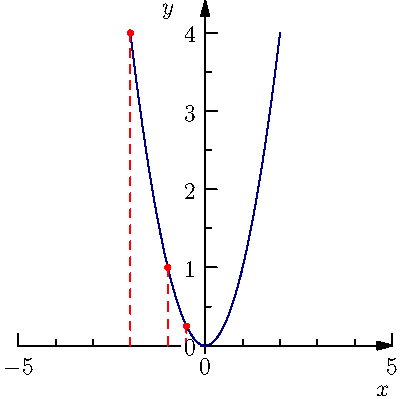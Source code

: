 usepackage("amsmath");

texpreamble("
\newcommand{\RR}{\mathbb{R}}
\newcommand{\QQ}{\mathbb{Q}}
\newcommand{\NN}{\mathbb{N}}
\newcommand{\ZZ}{\mathbb{Z}}
\newcommand{\CC}{\mathbb{C}}
\renewcommand{\th}{\text{th}}
\newcommand{\grad}{\nabla}
\newcommand{\curl}{\nabla\times}
\newcommand{\curlt}{\operatorname{curl}}
\renewcommand{\div}{\nabla\cdot}
\newcommand{\divt}{\operatorname{div}}
\newcommand{\del}{\nabla}
\newcommand{\vecm}[1]{\bm{#1}}
\newcommand{\vb}[1]{\mathbf{#1}}
\newcommand{\Sum}[2]{\sum_{#1}^{#2}}
\newcommand{\Int}[2]{\int_{#1}^{#2}}
\newcommand{\limit}[2]{\lim_{#1\to#2}}
\newcommand{\Laplace}[1]{\mathcal{L}\set*{#1}}
\newcommand{\iLaplace}[1]{\mathcal{L}^{-1}\set*{#1}}
\newcommand{\dv}[3][]{\dfrac{d^{#1} #2}{d #3^{#1}}}
\newcommand{\pdv}[3][]{\dfrac{\partial^{#1} #2}{\partial #3^{#1}}}
\newcommand{\dd}[2][]{\, d^{#1} #2\ }
\newcommand{\abs}[1]{\left| #1 \right|}
\newcommand{\norm}[1]{\left\| #1 \right\|}
\newcommand{\dotprod}[1]{\left\langle #1 \right\rangle}
\newcommand{\set}[1]{\left\{ #1 \right\}}
\newcommand{\brackets}[1]{\left[ #1 \right]}
\newcommand{\parens}[1]{\left( #1 \right)}
\newcommand{\qq}[1]{\quad\text{#1}\quad}
\newcommand{\ivec}[1]{
\renewcommand{\arraystretch}{.8}
\begin{bmatrix}#1\end{bmatrix}
}
\newcommand{\proj}[2]{\operatorname{proj}_{#1} #2}
\newcommand{\erf}[1]{\operatorname{erf} #1}
\newcommand{\dr}{\cdot d\vb{r}}
\newcommand{\dn}{\cdot\vb{n}\,ds}
\newcommand{\lt}{<}
\newcommand{\gt}{>}
\newcommand{\amp}{&}
");


                        import graph;
                        size(200,IgnoreAspect);

                        real f(real x) {return x^2;}

                        draw(graph(f,-2,2), deepblue);

                        dot((-2,f(-2)), red);
                        draw((-2,0)--(-2,f(-2)), red+dashed);
                        dot((-1,f(-1)), red);
                        draw((-1,0)--(-1,f(-1)), red+dashed);
                        dot((-.5,f(-.5)), red);
                        draw((-.5,0)--(-.5,f(-.5)), red+dashed);

                        yaxis("$y$",ymin=-.1,ymax=f(2.1),RightTicks(Label(Fill(white))),EndArrow);
                        xaxis("$x$",xmin=-5,xmax=5,LeftTicks,EndArrow);
                    